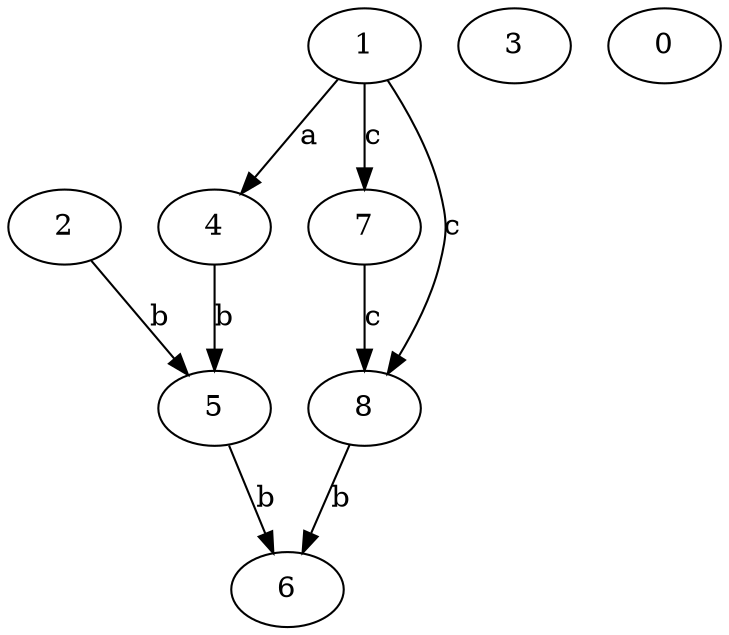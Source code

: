 strict digraph  {
2;
3;
4;
5;
6;
7;
8;
0;
1;
2 -> 5  [label=b];
4 -> 5  [label=b];
5 -> 6  [label=b];
7 -> 8  [label=c];
8 -> 6  [label=b];
1 -> 4  [label=a];
1 -> 7  [label=c];
1 -> 8  [label=c];
}
